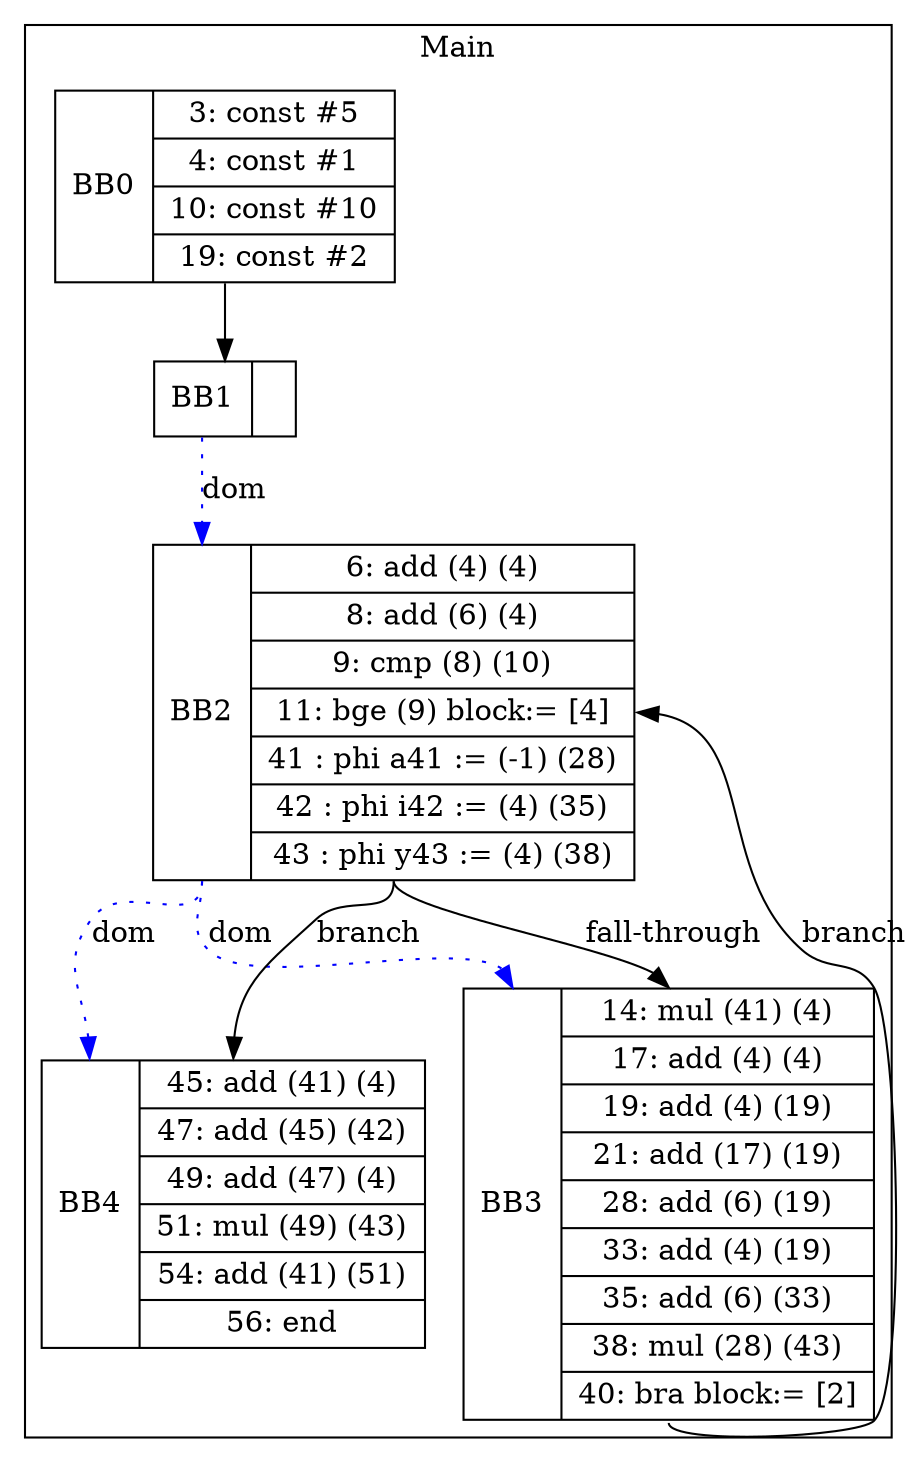 digraph G {
node [shape=record];
subgraph cluster_main{
label = "Main";
BB0 [shape=record, label="<b>BB0|{3: const #5|4: const #1|10: const #10|19: const #2}"];
BB1 [shape=record, label="<b>BB1|}"];
BB2 [shape=record, label="<b>BB2|{6: add (4) (4)|8: add (6) (4)|9: cmp (8) (10)|11: bge (9) block:= [4]|41 : phi a41 := (-1) (28)|42 : phi i42 := (4) (35)|43 : phi y43 := (4) (38)}"];
BB3 [shape=record, label="<b>BB3|{14: mul (41) (4)|17: add (4) (4)|19: add (4) (19)|21: add (17) (19)|28: add (6) (19)|33: add (4) (19)|35: add (6) (33)|38: mul (28) (43)|40: bra block:= [2]}"];
BB4 [shape=record, label="<b>BB4|{45: add (41) (4)|47: add (45) (42)|49: add (47) (4)|51: mul (49) (43)|54: add (41) (51)|56: end}"];
}
BB0:s -> BB1:n ;
BB2:b -> BB3:b [color=blue, style=dotted, label="dom"];
BB2:b -> BB4:b [color=blue, style=dotted, label="dom"];
BB1:b -> BB2:b [color=blue, style=dotted, label="dom"];
BB2:s -> BB4:n [label="branch"];
BB3:s -> BB2:e [label="branch"];
BB2:s -> BB3:n [label="fall-through"];
}

